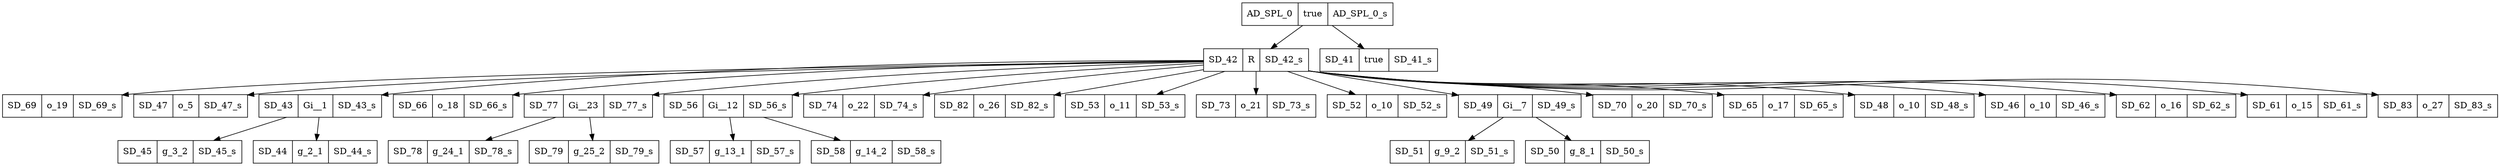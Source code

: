 digraph graphname {
AD_SPL_0[shape=record, label="{{AD_SPL_0|true|AD_SPL_0_s}}"];
SD_42[shape=record, label="{{SD_42|R|SD_42_s}}"];
SD_69[shape=record, label="{{SD_69|o_19|SD_69_s}}"];
SD_47[shape=record, label="{{SD_47|o_5|SD_47_s}}"];
SD_43[shape=record, label="{{SD_43|Gi__1|SD_43_s}}"];
SD_45[shape=record, label="{{SD_45|g_3_2|SD_45_s}}"];
SD_44[shape=record, label="{{SD_44|g_2_1|SD_44_s}}"];
SD_66[shape=record, label="{{SD_66|o_18|SD_66_s}}"];
SD_77[shape=record, label="{{SD_77|Gi__23|SD_77_s}}"];
SD_78[shape=record, label="{{SD_78|g_24_1|SD_78_s}}"];
SD_79[shape=record, label="{{SD_79|g_25_2|SD_79_s}}"];
SD_56[shape=record, label="{{SD_56|Gi__12|SD_56_s}}"];
SD_57[shape=record, label="{{SD_57|g_13_1|SD_57_s}}"];
SD_58[shape=record, label="{{SD_58|g_14_2|SD_58_s}}"];
SD_74[shape=record, label="{{SD_74|o_22|SD_74_s}}"];
SD_82[shape=record, label="{{SD_82|o_26|SD_82_s}}"];
SD_53[shape=record, label="{{SD_53|o_11|SD_53_s}}"];
SD_73[shape=record, label="{{SD_73|o_21|SD_73_s}}"];
SD_52[shape=record, label="{{SD_52|o_10|SD_52_s}}"];
SD_49[shape=record, label="{{SD_49|Gi__7|SD_49_s}}"];
SD_51[shape=record, label="{{SD_51|g_9_2|SD_51_s}}"];
SD_50[shape=record, label="{{SD_50|g_8_1|SD_50_s}}"];
SD_70[shape=record, label="{{SD_70|o_20|SD_70_s}}"];
SD_65[shape=record, label="{{SD_65|o_17|SD_65_s}}"];
SD_48[shape=record, label="{{SD_48|o_10|SD_48_s}}"];
SD_46[shape=record, label="{{SD_46|o_10|SD_46_s}}"];
SD_62[shape=record, label="{{SD_62|o_16|SD_62_s}}"];
SD_61[shape=record, label="{{SD_61|o_15|SD_61_s}}"];
SD_83[shape=record, label="{{SD_83|o_27|SD_83_s}}"];
SD_41[shape=record, label="{{SD_41|true|SD_41_s}}"];
AD_SPL_0 -> SD_42;
SD_42 -> SD_69;
SD_42 -> SD_47;
SD_42 -> SD_43;
SD_43 -> SD_45;
SD_43 -> SD_44;
SD_42 -> SD_66;
SD_42 -> SD_77;
SD_77 -> SD_78;
SD_77 -> SD_79;
SD_42 -> SD_56;
SD_56 -> SD_57;
SD_56 -> SD_58;
SD_42 -> SD_74;
SD_42 -> SD_82;
SD_42 -> SD_53;
SD_42 -> SD_73;
SD_42 -> SD_52;
SD_42 -> SD_49;
SD_49 -> SD_51;
SD_49 -> SD_50;
SD_42 -> SD_70;
SD_42 -> SD_65;
SD_42 -> SD_48;
SD_42 -> SD_46;
SD_42 -> SD_62;
SD_42 -> SD_61;
SD_42 -> SD_83;
AD_SPL_0 -> SD_41;
}